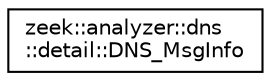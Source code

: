 digraph "Graphical Class Hierarchy"
{
 // LATEX_PDF_SIZE
  edge [fontname="Helvetica",fontsize="10",labelfontname="Helvetica",labelfontsize="10"];
  node [fontname="Helvetica",fontsize="10",shape=record];
  rankdir="LR";
  Node0 [label="zeek::analyzer::dns\l::detail::DNS_MsgInfo",height=0.2,width=0.4,color="black", fillcolor="white", style="filled",URL="$dc/d8b/classzeek_1_1analyzer_1_1dns_1_1detail_1_1DNS__MsgInfo.html",tooltip=" "];
}

